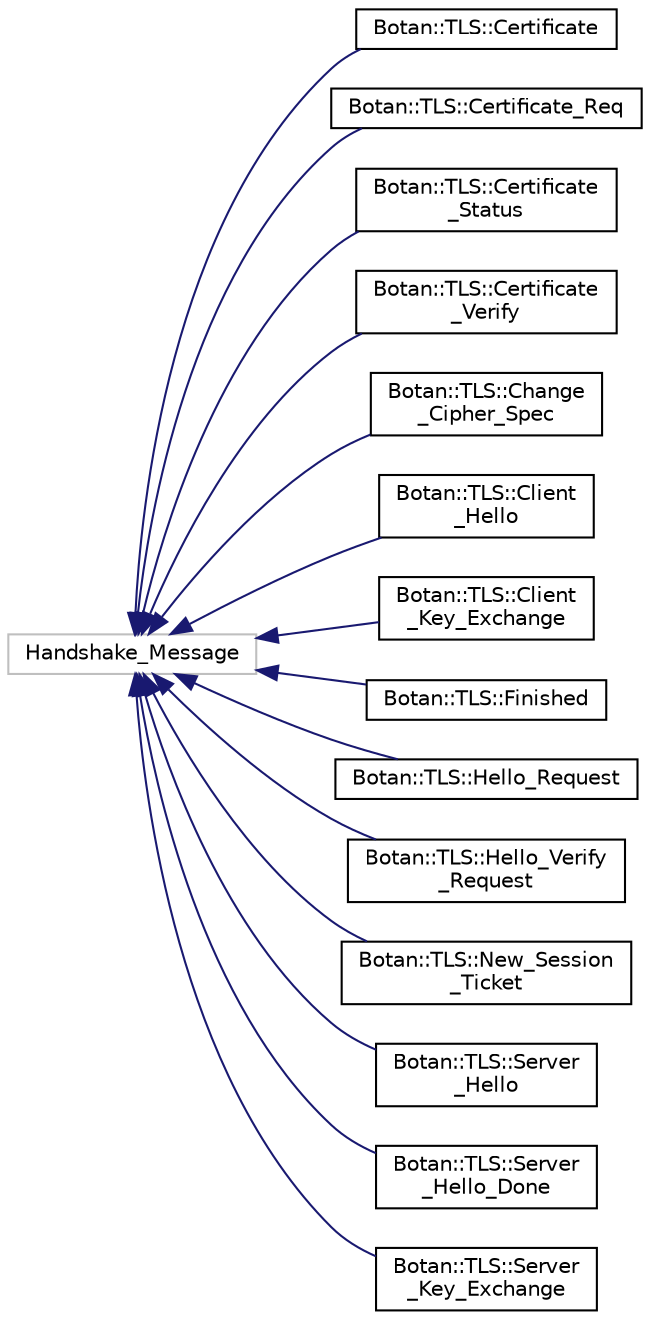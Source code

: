 digraph "Graphical Class Hierarchy"
{
  edge [fontname="Helvetica",fontsize="10",labelfontname="Helvetica",labelfontsize="10"];
  node [fontname="Helvetica",fontsize="10",shape=record];
  rankdir="LR";
  Node524 [label="Handshake_Message",height=0.2,width=0.4,color="grey75", fillcolor="white", style="filled"];
  Node524 -> Node0 [dir="back",color="midnightblue",fontsize="10",style="solid",fontname="Helvetica"];
  Node0 [label="Botan::TLS::Certificate",height=0.2,width=0.4,color="black", fillcolor="white", style="filled",URL="$class_botan_1_1_t_l_s_1_1_certificate.html"];
  Node524 -> Node526 [dir="back",color="midnightblue",fontsize="10",style="solid",fontname="Helvetica"];
  Node526 [label="Botan::TLS::Certificate_Req",height=0.2,width=0.4,color="black", fillcolor="white", style="filled",URL="$class_botan_1_1_t_l_s_1_1_certificate___req.html"];
  Node524 -> Node527 [dir="back",color="midnightblue",fontsize="10",style="solid",fontname="Helvetica"];
  Node527 [label="Botan::TLS::Certificate\l_Status",height=0.2,width=0.4,color="black", fillcolor="white", style="filled",URL="$class_botan_1_1_t_l_s_1_1_certificate___status.html"];
  Node524 -> Node528 [dir="back",color="midnightblue",fontsize="10",style="solid",fontname="Helvetica"];
  Node528 [label="Botan::TLS::Certificate\l_Verify",height=0.2,width=0.4,color="black", fillcolor="white", style="filled",URL="$class_botan_1_1_t_l_s_1_1_certificate___verify.html"];
  Node524 -> Node529 [dir="back",color="midnightblue",fontsize="10",style="solid",fontname="Helvetica"];
  Node529 [label="Botan::TLS::Change\l_Cipher_Spec",height=0.2,width=0.4,color="black", fillcolor="white", style="filled",URL="$class_botan_1_1_t_l_s_1_1_change___cipher___spec.html"];
  Node524 -> Node530 [dir="back",color="midnightblue",fontsize="10",style="solid",fontname="Helvetica"];
  Node530 [label="Botan::TLS::Client\l_Hello",height=0.2,width=0.4,color="black", fillcolor="white", style="filled",URL="$class_botan_1_1_t_l_s_1_1_client___hello.html"];
  Node524 -> Node531 [dir="back",color="midnightblue",fontsize="10",style="solid",fontname="Helvetica"];
  Node531 [label="Botan::TLS::Client\l_Key_Exchange",height=0.2,width=0.4,color="black", fillcolor="white", style="filled",URL="$class_botan_1_1_t_l_s_1_1_client___key___exchange.html"];
  Node524 -> Node532 [dir="back",color="midnightblue",fontsize="10",style="solid",fontname="Helvetica"];
  Node532 [label="Botan::TLS::Finished",height=0.2,width=0.4,color="black", fillcolor="white", style="filled",URL="$class_botan_1_1_t_l_s_1_1_finished.html"];
  Node524 -> Node533 [dir="back",color="midnightblue",fontsize="10",style="solid",fontname="Helvetica"];
  Node533 [label="Botan::TLS::Hello_Request",height=0.2,width=0.4,color="black", fillcolor="white", style="filled",URL="$class_botan_1_1_t_l_s_1_1_hello___request.html"];
  Node524 -> Node534 [dir="back",color="midnightblue",fontsize="10",style="solid",fontname="Helvetica"];
  Node534 [label="Botan::TLS::Hello_Verify\l_Request",height=0.2,width=0.4,color="black", fillcolor="white", style="filled",URL="$class_botan_1_1_t_l_s_1_1_hello___verify___request.html"];
  Node524 -> Node535 [dir="back",color="midnightblue",fontsize="10",style="solid",fontname="Helvetica"];
  Node535 [label="Botan::TLS::New_Session\l_Ticket",height=0.2,width=0.4,color="black", fillcolor="white", style="filled",URL="$class_botan_1_1_t_l_s_1_1_new___session___ticket.html"];
  Node524 -> Node536 [dir="back",color="midnightblue",fontsize="10",style="solid",fontname="Helvetica"];
  Node536 [label="Botan::TLS::Server\l_Hello",height=0.2,width=0.4,color="black", fillcolor="white", style="filled",URL="$class_botan_1_1_t_l_s_1_1_server___hello.html"];
  Node524 -> Node537 [dir="back",color="midnightblue",fontsize="10",style="solid",fontname="Helvetica"];
  Node537 [label="Botan::TLS::Server\l_Hello_Done",height=0.2,width=0.4,color="black", fillcolor="white", style="filled",URL="$class_botan_1_1_t_l_s_1_1_server___hello___done.html"];
  Node524 -> Node538 [dir="back",color="midnightblue",fontsize="10",style="solid",fontname="Helvetica"];
  Node538 [label="Botan::TLS::Server\l_Key_Exchange",height=0.2,width=0.4,color="black", fillcolor="white", style="filled",URL="$class_botan_1_1_t_l_s_1_1_server___key___exchange.html"];
}
